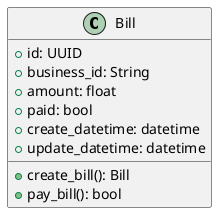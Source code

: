 @startuml

class Bill {
  {field} + id: UUID
  + business_id: String
  + amount: float
  + paid: bool
  + create_datetime: datetime
  + update_datetime: datetime
  {method} + create_bill(): Bill
  + pay_bill(): bool
}

@enduml
